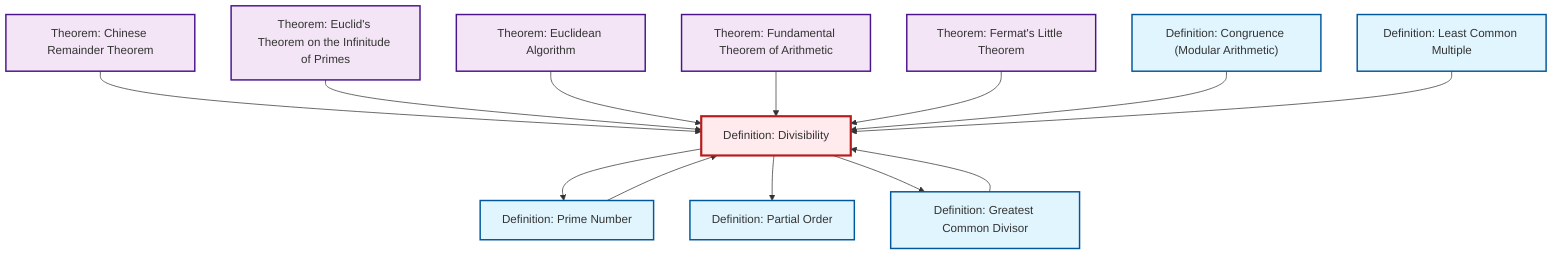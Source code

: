 graph TD
    classDef definition fill:#e1f5fe,stroke:#01579b,stroke-width:2px
    classDef theorem fill:#f3e5f5,stroke:#4a148c,stroke-width:2px
    classDef axiom fill:#fff3e0,stroke:#e65100,stroke-width:2px
    classDef example fill:#e8f5e9,stroke:#1b5e20,stroke-width:2px
    classDef current fill:#ffebee,stroke:#b71c1c,stroke-width:3px
    def-divisibility["Definition: Divisibility"]:::definition
    def-lcm["Definition: Least Common Multiple"]:::definition
    thm-fermat-little["Theorem: Fermat's Little Theorem"]:::theorem
    thm-euclidean-algorithm["Theorem: Euclidean Algorithm"]:::theorem
    thm-euclid-infinitude-primes["Theorem: Euclid's Theorem on the Infinitude of Primes"]:::theorem
    def-prime["Definition: Prime Number"]:::definition
    thm-chinese-remainder["Theorem: Chinese Remainder Theorem"]:::theorem
    def-partial-order["Definition: Partial Order"]:::definition
    def-gcd["Definition: Greatest Common Divisor"]:::definition
    thm-fundamental-arithmetic["Theorem: Fundamental Theorem of Arithmetic"]:::theorem
    def-congruence["Definition: Congruence (Modular Arithmetic)"]:::definition
    def-divisibility --> def-prime
    thm-chinese-remainder --> def-divisibility
    thm-euclid-infinitude-primes --> def-divisibility
    thm-euclidean-algorithm --> def-divisibility
    def-gcd --> def-divisibility
    thm-fundamental-arithmetic --> def-divisibility
    thm-fermat-little --> def-divisibility
    def-congruence --> def-divisibility
    def-prime --> def-divisibility
    def-divisibility --> def-partial-order
    def-divisibility --> def-gcd
    def-lcm --> def-divisibility
    class def-divisibility current